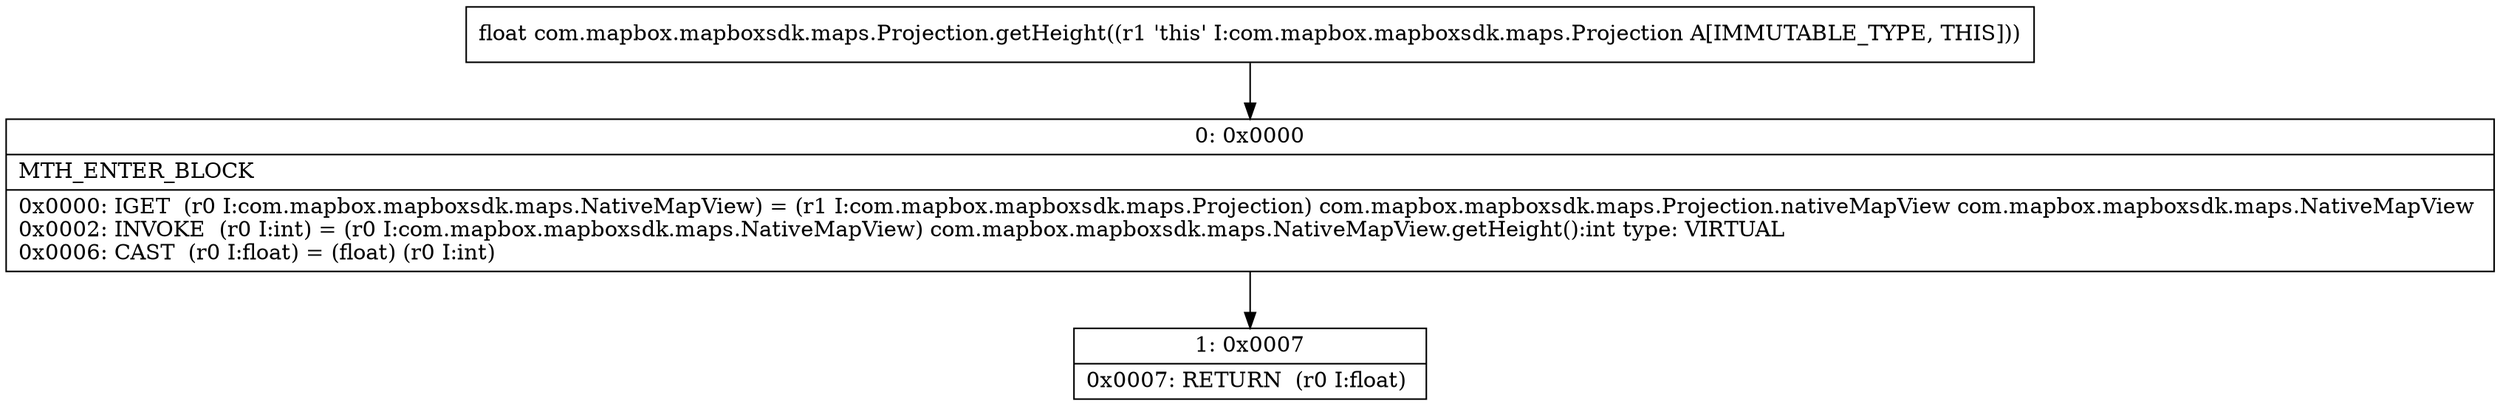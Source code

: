 digraph "CFG forcom.mapbox.mapboxsdk.maps.Projection.getHeight()F" {
Node_0 [shape=record,label="{0\:\ 0x0000|MTH_ENTER_BLOCK\l|0x0000: IGET  (r0 I:com.mapbox.mapboxsdk.maps.NativeMapView) = (r1 I:com.mapbox.mapboxsdk.maps.Projection) com.mapbox.mapboxsdk.maps.Projection.nativeMapView com.mapbox.mapboxsdk.maps.NativeMapView \l0x0002: INVOKE  (r0 I:int) = (r0 I:com.mapbox.mapboxsdk.maps.NativeMapView) com.mapbox.mapboxsdk.maps.NativeMapView.getHeight():int type: VIRTUAL \l0x0006: CAST  (r0 I:float) = (float) (r0 I:int) \l}"];
Node_1 [shape=record,label="{1\:\ 0x0007|0x0007: RETURN  (r0 I:float) \l}"];
MethodNode[shape=record,label="{float com.mapbox.mapboxsdk.maps.Projection.getHeight((r1 'this' I:com.mapbox.mapboxsdk.maps.Projection A[IMMUTABLE_TYPE, THIS])) }"];
MethodNode -> Node_0;
Node_0 -> Node_1;
}


